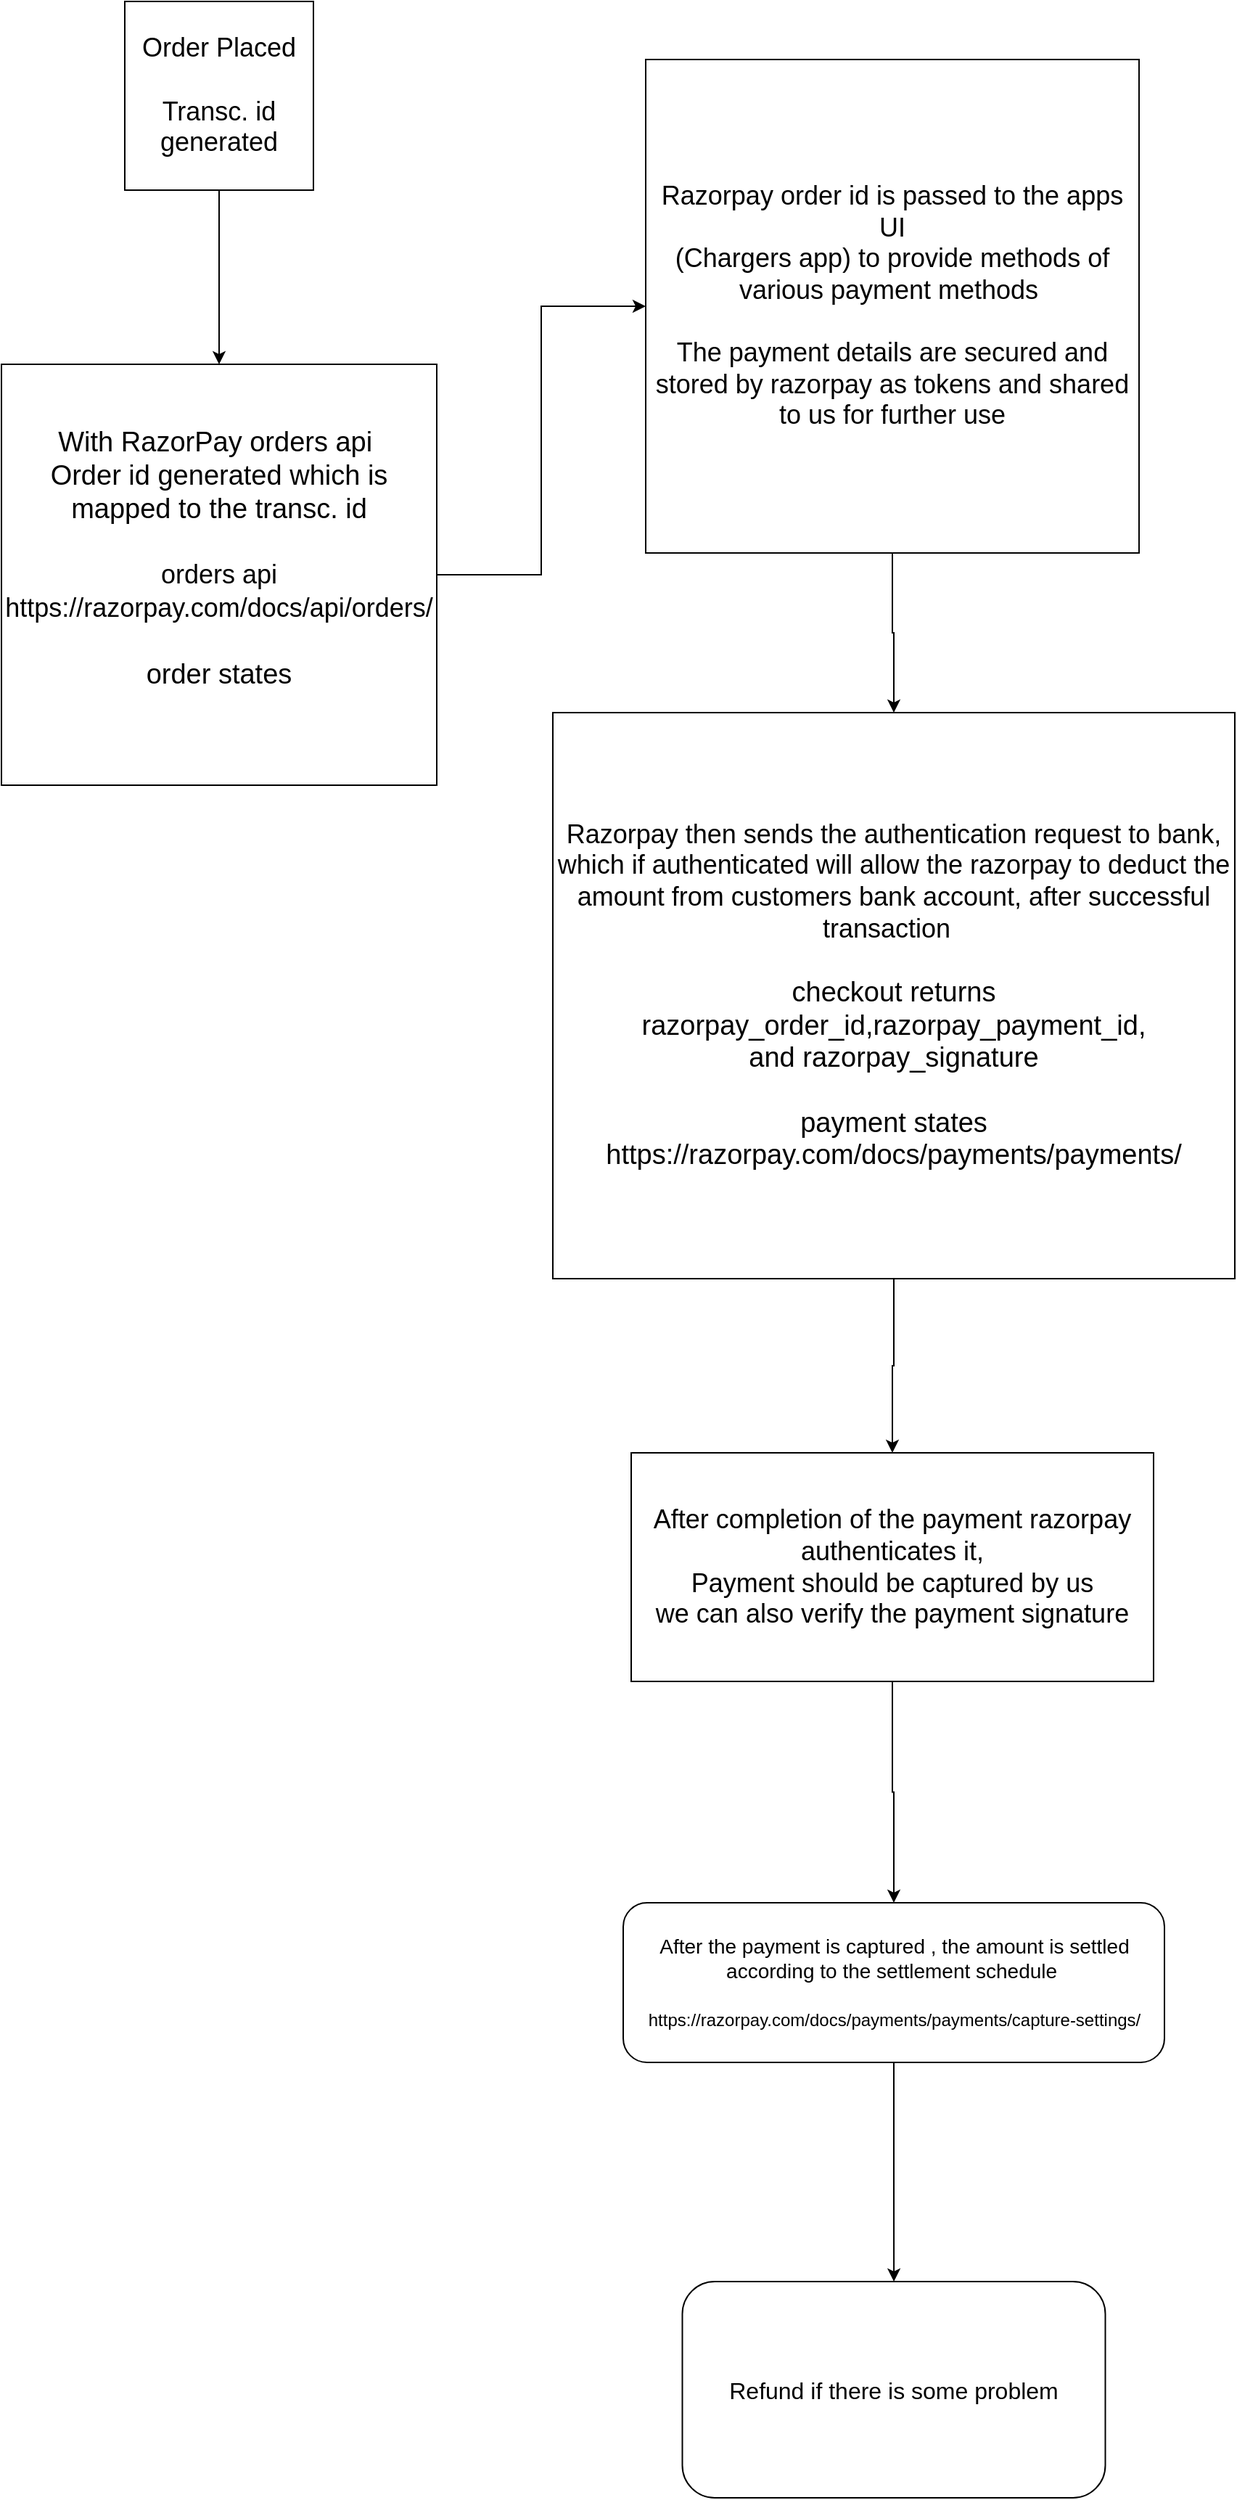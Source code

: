 <mxfile version="20.8.5" type="github">
  <diagram id="t4j-KxLY3OTEtI7Jk4tz" name="Page-1">
    <mxGraphModel dx="2084" dy="700" grid="1" gridSize="10" guides="1" tooltips="1" connect="1" arrows="1" fold="1" page="1" pageScale="1" pageWidth="827" pageHeight="1169" math="0" shadow="0">
      <root>
        <mxCell id="0" />
        <mxCell id="1" parent="0" />
        <mxCell id="3aeLASxTtZbbSjNIwuVH-3" value="" style="edgeStyle=orthogonalEdgeStyle;rounded=0;orthogonalLoop=1;jettySize=auto;html=1;" edge="1" parent="1" source="3aeLASxTtZbbSjNIwuVH-1" target="3aeLASxTtZbbSjNIwuVH-2">
          <mxGeometry relative="1" as="geometry" />
        </mxCell>
        <mxCell id="3aeLASxTtZbbSjNIwuVH-1" value="&lt;font style=&quot;font-size: 18px;&quot;&gt;Order Placed&lt;br&gt;&lt;br&gt;Transc. id generated&lt;/font&gt;" style="whiteSpace=wrap;html=1;aspect=fixed;" vertex="1" parent="1">
          <mxGeometry x="55" y="20" width="130" height="130" as="geometry" />
        </mxCell>
        <mxCell id="3aeLASxTtZbbSjNIwuVH-4" style="edgeStyle=orthogonalEdgeStyle;rounded=0;orthogonalLoop=1;jettySize=auto;html=1;" edge="1" parent="1" source="3aeLASxTtZbbSjNIwuVH-2" target="3aeLASxTtZbbSjNIwuVH-5">
          <mxGeometry relative="1" as="geometry">
            <mxPoint x="470" y="120" as="targetPoint" />
          </mxGeometry>
        </mxCell>
        <mxCell id="3aeLASxTtZbbSjNIwuVH-2" value="&lt;font style=&quot;font-size: 19px;&quot;&gt;With RazorPay orders api&amp;nbsp;&lt;br&gt;&lt;span style=&quot;&quot;&gt;Order id generated which is mapped to the transc. id&lt;/span&gt;&lt;br&gt;&lt;br&gt;&lt;span style=&quot;font-size: 18px;&quot;&gt;orders api&lt;br&gt;https://razorpay.com/docs/api/orders/&lt;br&gt;&lt;/span&gt;&lt;br&gt;order states&lt;br&gt;&lt;br&gt;&lt;/font&gt;" style="whiteSpace=wrap;html=1;" vertex="1" parent="1">
          <mxGeometry x="-30" y="270" width="300" height="290" as="geometry" />
        </mxCell>
        <mxCell id="3aeLASxTtZbbSjNIwuVH-7" value="" style="edgeStyle=orthogonalEdgeStyle;rounded=0;orthogonalLoop=1;jettySize=auto;html=1;" edge="1" parent="1" source="3aeLASxTtZbbSjNIwuVH-5" target="3aeLASxTtZbbSjNIwuVH-6">
          <mxGeometry relative="1" as="geometry" />
        </mxCell>
        <mxCell id="3aeLASxTtZbbSjNIwuVH-5" value="&lt;font style=&quot;font-size: 18px;&quot;&gt;Razorpay order id is passed to the apps UI&lt;br&gt;(Chargers app) to provide methods of various payment methods&amp;nbsp;&lt;br&gt;&lt;br&gt;The payment details are secured and stored by razorpay as tokens and shared to us for further use&lt;/font&gt;" style="whiteSpace=wrap;html=1;aspect=fixed;" vertex="1" parent="1">
          <mxGeometry x="414" y="60" width="340" height="340" as="geometry" />
        </mxCell>
        <mxCell id="3aeLASxTtZbbSjNIwuVH-9" value="" style="edgeStyle=orthogonalEdgeStyle;rounded=0;orthogonalLoop=1;jettySize=auto;html=1;" edge="1" parent="1" source="3aeLASxTtZbbSjNIwuVH-6" target="3aeLASxTtZbbSjNIwuVH-8">
          <mxGeometry relative="1" as="geometry" />
        </mxCell>
        <mxCell id="3aeLASxTtZbbSjNIwuVH-6" value="&lt;font style=&quot;font-size: 18px;&quot;&gt;Razorpay then sends the authentication request to bank, which if authenticated will allow the razorpay to deduct the amount from customers bank account, after successful transaction&amp;nbsp;&amp;nbsp;&lt;br&gt;&lt;br&gt;&lt;span style=&quot;font-size: 19px;&quot;&gt;checkout returns razorpay_order_id,razorpay_payment_id,&lt;/span&gt;&lt;br&gt;&lt;span style=&quot;font-size: 19px;&quot;&gt;and razorpay_signature&lt;/span&gt;&lt;br&gt;&lt;br&gt;&lt;span style=&quot;font-size: 19px;&quot;&gt;payment states&lt;/span&gt;&lt;br&gt;&lt;span style=&quot;font-size: 19px;&quot;&gt;https://razorpay.com/docs/payments/payments/&lt;/span&gt;&lt;br&gt;&lt;/font&gt;" style="whiteSpace=wrap;html=1;" vertex="1" parent="1">
          <mxGeometry x="350" y="510" width="470" height="390" as="geometry" />
        </mxCell>
        <mxCell id="3aeLASxTtZbbSjNIwuVH-11" value="" style="edgeStyle=orthogonalEdgeStyle;rounded=0;orthogonalLoop=1;jettySize=auto;html=1;fontSize=18;" edge="1" parent="1" source="3aeLASxTtZbbSjNIwuVH-8" target="3aeLASxTtZbbSjNIwuVH-10">
          <mxGeometry relative="1" as="geometry" />
        </mxCell>
        <mxCell id="3aeLASxTtZbbSjNIwuVH-8" value="&lt;font style=&quot;font-size: 18px;&quot;&gt;After completion of the payment razorpay authenticates it,&lt;br&gt;Payment should be captured by us&lt;br&gt;we can also verify the payment signature&lt;br&gt;&lt;/font&gt;" style="whiteSpace=wrap;html=1;" vertex="1" parent="1">
          <mxGeometry x="404" y="1020" width="360" height="157.5" as="geometry" />
        </mxCell>
        <mxCell id="3aeLASxTtZbbSjNIwuVH-13" value="" style="edgeStyle=orthogonalEdgeStyle;rounded=0;orthogonalLoop=1;jettySize=auto;html=1;fontSize=14;" edge="1" parent="1" source="3aeLASxTtZbbSjNIwuVH-10" target="3aeLASxTtZbbSjNIwuVH-12">
          <mxGeometry relative="1" as="geometry" />
        </mxCell>
        <mxCell id="3aeLASxTtZbbSjNIwuVH-10" value="&lt;font style=&quot;font-size: 14px;&quot;&gt;After the payment is captured , the amount is settled according to the settlement schedule&amp;nbsp;&lt;br&gt;&lt;br&gt;&lt;font style=&quot;font-size: 12px;&quot;&gt;https://razorpay.com/docs/payments/payments/capture-settings/&lt;/font&gt;&lt;br&gt;&lt;/font&gt;" style="rounded=1;whiteSpace=wrap;html=1;" vertex="1" parent="1">
          <mxGeometry x="398.5" y="1330" width="373" height="110" as="geometry" />
        </mxCell>
        <mxCell id="3aeLASxTtZbbSjNIwuVH-12" value="&lt;font style=&quot;font-size: 16px;&quot;&gt;Refund if there is some problem&lt;/font&gt;" style="rounded=1;whiteSpace=wrap;html=1;" vertex="1" parent="1">
          <mxGeometry x="439.25" y="1591" width="291.5" height="149" as="geometry" />
        </mxCell>
      </root>
    </mxGraphModel>
  </diagram>
</mxfile>
